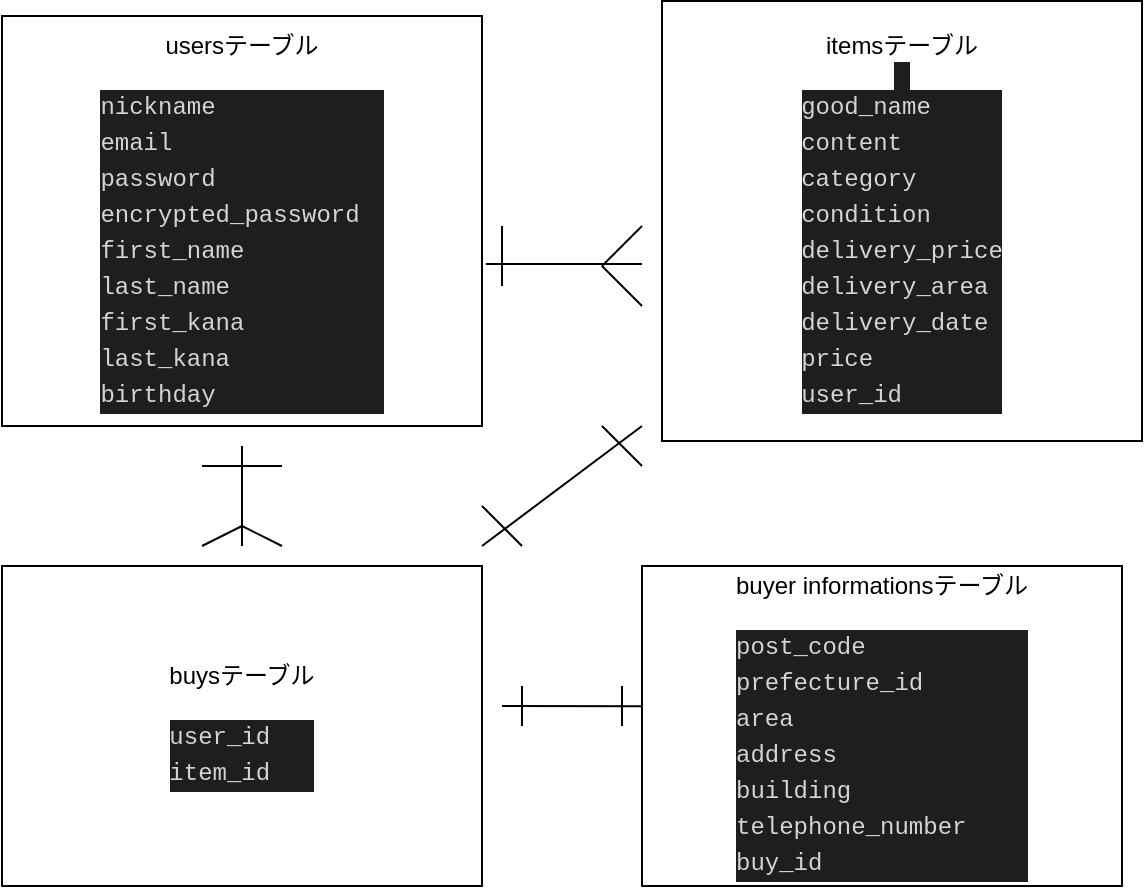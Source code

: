 <mxfile>
    <diagram id="KQJkgKt18S8XBuR0nbUt" name="ページ1">
        <mxGraphModel dx="891" dy="702" grid="1" gridSize="10" guides="1" tooltips="1" connect="1" arrows="1" fold="1" page="1" pageScale="1" pageWidth="827" pageHeight="1169" math="0" shadow="0">
            <root>
                <mxCell id="0"/>
                <mxCell id="1" parent="0"/>
                <mxCell id="2" value="usersテーブル&lt;br&gt;&lt;br&gt;&lt;div style=&quot;color: rgb(212, 212, 212); background-color: rgb(30, 30, 30); font-family: Menlo, Monaco, &amp;quot;Courier New&amp;quot;, monospace; line-height: 18px;&quot;&gt;&lt;div style=&quot;text-align: left;&quot;&gt; nickname&amp;nbsp;&lt;/div&gt;&lt;div style=&quot;text-align: left;&quot;&gt;email&amp;nbsp;&lt;/div&gt;&lt;div style=&quot;text-align: left;&quot;&gt;password&amp;nbsp;&lt;/div&gt;&lt;div style=&quot;text-align: left;&quot;&gt;encrypted_password　&lt;/div&gt;&lt;div style=&quot;text-align: left;&quot;&gt;first_name&lt;/div&gt;&lt;div style=&quot;text-align: left;&quot;&gt;last_name&lt;/div&gt;&lt;div style=&quot;text-align: left;&quot;&gt;first_kana&amp;nbsp;&lt;/div&gt;&lt;div style=&quot;text-align: left;&quot;&gt;last_kana&lt;/div&gt;&lt;div style=&quot;text-align: left;&quot;&gt;birthday&lt;/div&gt;&lt;/div&gt;" style="rounded=0;whiteSpace=wrap;html=1;align=center;" parent="1" vertex="1">
                    <mxGeometry x="40" y="45" width="240" height="205" as="geometry"/>
                </mxCell>
                <mxCell id="3" value="itemsテーブル&lt;br&gt;&lt;span style=&quot;text-align: left; background-color: rgb(30, 30, 30); color: rgb(212, 212, 212); font-family: Menlo, Monaco, &amp;quot;Courier New&amp;quot;, monospace;&quot;&gt;&amp;nbsp;&lt;/span&gt;&lt;br&gt;&lt;div style=&quot;color: rgb(212, 212, 212); background-color: rgb(30, 30, 30); font-family: Menlo, Monaco, &amp;quot;Courier New&amp;quot;, monospace; line-height: 18px;&quot;&gt;&lt;div style=&quot;text-align: left;&quot;&gt;good_name&lt;/div&gt;&lt;div style=&quot;text-align: left;&quot;&gt;content&amp;nbsp;&lt;/div&gt;&lt;div style=&quot;text-align: left;&quot;&gt;category&lt;/div&gt;&lt;div style=&quot;text-align: left;&quot;&gt;condition&amp;nbsp;&lt;/div&gt;&lt;div style=&quot;text-align: left;&quot;&gt;delivery_price&lt;/div&gt;&lt;div style=&quot;text-align: left;&quot;&gt;delivery_area&lt;/div&gt;&lt;div style=&quot;text-align: left;&quot;&gt;delivery_date&lt;/div&gt;&lt;div style=&quot;text-align: left;&quot;&gt;price&lt;/div&gt;&lt;div style=&quot;text-align: left;&quot;&gt;user_id&lt;/div&gt;&lt;/div&gt;" style="rounded=0;whiteSpace=wrap;html=1;" parent="1" vertex="1">
                    <mxGeometry x="370" y="37.5" width="240" height="220" as="geometry"/>
                </mxCell>
                <mxCell id="4" value="buysテーブル&lt;br&gt;&lt;br&gt;&lt;div style=&quot;color: rgb(212, 212, 212); background-color: rgb(30, 30, 30); font-family: Menlo, Monaco, &amp;quot;Courier New&amp;quot;, monospace; line-height: 18px;&quot;&gt;&lt;div style=&quot;text-align: left;&quot;&gt;user_id&lt;/div&gt;&lt;div style=&quot;text-align: left;&quot;&gt;item_id&lt;/div&gt;&lt;/div&gt;" style="rounded=0;whiteSpace=wrap;html=1;" parent="1" vertex="1">
                    <mxGeometry x="40" y="320" width="240" height="160" as="geometry"/>
                </mxCell>
                <mxCell id="5" value="buyer informationsテーブル&lt;br&gt;&lt;br&gt;&lt;div style=&quot;color: rgb(212, 212, 212); background-color: rgb(30, 30, 30); font-family: Menlo, Monaco, &amp;quot;Courier New&amp;quot;, monospace; line-height: 18px;&quot;&gt;&lt;div style=&quot;text-align: left;&quot;&gt;post_code&lt;br&gt;&lt;/div&gt;&lt;div style=&quot;text-align: left;&quot;&gt;prefecture_id&amp;nbsp;&lt;/div&gt;&lt;div style=&quot;text-align: left;&quot;&gt;area&amp;nbsp;&lt;/div&gt;&lt;div style=&quot;text-align: left;&quot;&gt;address&lt;/div&gt;&lt;div style=&quot;text-align: left;&quot;&gt;building&lt;/div&gt;&lt;div style=&quot;text-align: left;&quot;&gt;telephone_number&lt;/div&gt;&lt;div style=&quot;text-align: left;&quot;&gt;buy_id&lt;/div&gt;&lt;/div&gt;" style="rounded=0;whiteSpace=wrap;html=1;" parent="1" vertex="1">
                    <mxGeometry x="360" y="320" width="240" height="160" as="geometry"/>
                </mxCell>
                <mxCell id="7" value="" style="endArrow=none;html=1;exitX=1.008;exitY=0.605;exitDx=0;exitDy=0;exitPerimeter=0;" parent="1" source="2" edge="1">
                    <mxGeometry width="50" height="50" relative="1" as="geometry">
                        <mxPoint x="300" y="190" as="sourcePoint"/>
                        <mxPoint x="360" y="169" as="targetPoint"/>
                        <Array as="points"/>
                    </mxGeometry>
                </mxCell>
                <mxCell id="8" value="" style="endArrow=none;html=1;" parent="1" edge="1">
                    <mxGeometry width="50" height="50" relative="1" as="geometry">
                        <mxPoint x="160" y="310" as="sourcePoint"/>
                        <mxPoint x="160" y="260" as="targetPoint"/>
                    </mxGeometry>
                </mxCell>
                <mxCell id="9" value="" style="endArrow=none;html=1;entryX=0;entryY=0.438;entryDx=0;entryDy=0;entryPerimeter=0;" parent="1" target="5" edge="1">
                    <mxGeometry width="50" height="50" relative="1" as="geometry">
                        <mxPoint x="290" y="390" as="sourcePoint"/>
                        <mxPoint x="350" y="210" as="targetPoint"/>
                    </mxGeometry>
                </mxCell>
                <mxCell id="12" value="" style="endArrow=none;html=1;" parent="1" edge="1">
                    <mxGeometry width="50" height="50" relative="1" as="geometry">
                        <mxPoint x="280" y="310" as="sourcePoint"/>
                        <mxPoint x="360" y="250" as="targetPoint"/>
                    </mxGeometry>
                </mxCell>
                <mxCell id="13" value="" style="endArrow=none;html=1;" parent="1" edge="1">
                    <mxGeometry width="50" height="50" relative="1" as="geometry">
                        <mxPoint x="340" y="170" as="sourcePoint"/>
                        <mxPoint x="360" y="150" as="targetPoint"/>
                    </mxGeometry>
                </mxCell>
                <mxCell id="14" value="" style="endArrow=none;html=1;" parent="1" edge="1">
                    <mxGeometry width="50" height="50" relative="1" as="geometry">
                        <mxPoint x="340" y="170" as="sourcePoint"/>
                        <mxPoint x="360" y="190" as="targetPoint"/>
                    </mxGeometry>
                </mxCell>
                <mxCell id="15" value="" style="endArrow=none;html=1;" parent="1" edge="1">
                    <mxGeometry width="50" height="50" relative="1" as="geometry">
                        <mxPoint x="290" y="180" as="sourcePoint"/>
                        <mxPoint x="290" y="150" as="targetPoint"/>
                    </mxGeometry>
                </mxCell>
                <mxCell id="16" value="" style="endArrow=none;html=1;" parent="1" edge="1">
                    <mxGeometry width="50" height="50" relative="1" as="geometry">
                        <mxPoint x="360" y="270" as="sourcePoint"/>
                        <mxPoint x="340" y="250" as="targetPoint"/>
                    </mxGeometry>
                </mxCell>
                <mxCell id="17" value="" style="endArrow=none;html=1;" parent="1" edge="1">
                    <mxGeometry width="50" height="50" relative="1" as="geometry">
                        <mxPoint x="300" y="310" as="sourcePoint"/>
                        <mxPoint x="280" y="290" as="targetPoint"/>
                    </mxGeometry>
                </mxCell>
                <mxCell id="18" value="" style="endArrow=none;html=1;" parent="1" edge="1">
                    <mxGeometry width="50" height="50" relative="1" as="geometry">
                        <mxPoint x="140" y="310" as="sourcePoint"/>
                        <mxPoint x="160" y="300" as="targetPoint"/>
                    </mxGeometry>
                </mxCell>
                <mxCell id="20" value="" style="endArrow=none;html=1;" parent="1" edge="1">
                    <mxGeometry width="50" height="50" relative="1" as="geometry">
                        <mxPoint x="160" y="300" as="sourcePoint"/>
                        <mxPoint x="180" y="310" as="targetPoint"/>
                    </mxGeometry>
                </mxCell>
                <mxCell id="21" value="" style="endArrow=none;html=1;" parent="1" edge="1">
                    <mxGeometry width="50" height="50" relative="1" as="geometry">
                        <mxPoint x="140" y="270" as="sourcePoint"/>
                        <mxPoint x="180" y="270" as="targetPoint"/>
                    </mxGeometry>
                </mxCell>
                <mxCell id="22" value="" style="endArrow=none;html=1;" parent="1" edge="1">
                    <mxGeometry width="50" height="50" relative="1" as="geometry">
                        <mxPoint x="300" y="400" as="sourcePoint"/>
                        <mxPoint x="300" y="380" as="targetPoint"/>
                    </mxGeometry>
                </mxCell>
                <mxCell id="24" value="" style="endArrow=none;html=1;" parent="1" edge="1">
                    <mxGeometry width="50" height="50" relative="1" as="geometry">
                        <mxPoint x="350" y="380" as="sourcePoint"/>
                        <mxPoint x="350" y="400" as="targetPoint"/>
                    </mxGeometry>
                </mxCell>
            </root>
        </mxGraphModel>
    </diagram>
</mxfile>
